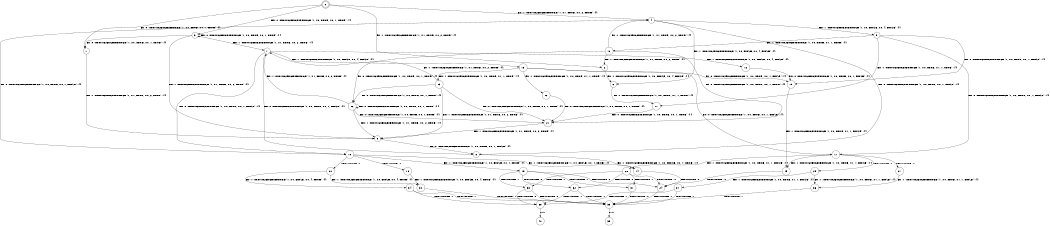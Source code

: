 digraph BCG {
size = "7, 10.5";
center = TRUE;
node [shape = circle];
0 [peripheries = 2];
0 -> 1 [label = "EX !0 !ATOMIC_EXCH_BRANCH (1, +0, TRUE, +0, 1, TRUE) !{}"];
0 -> 2 [label = "EX !1 !ATOMIC_EXCH_BRANCH (1, +1, TRUE, +0, 2, TRUE) !{}"];
0 -> 3 [label = "EX !0 !ATOMIC_EXCH_BRANCH (1, +0, TRUE, +0, 1, TRUE) !{}"];
0 -> 4 [label = "EX !1 !ATOMIC_EXCH_BRANCH (1, +1, TRUE, +0, 2, TRUE) !{}"];
1 -> 5 [label = "EX !1 !ATOMIC_EXCH_BRANCH (1, +1, TRUE, +0, 2, TRUE) !{}"];
2 -> 6 [label = "EX !1 !ATOMIC_EXCH_BRANCH (1, +0, FALSE, +0, 4, FALSE) !{}"];
3 -> 1 [label = "EX !0 !ATOMIC_EXCH_BRANCH (1, +0, TRUE, +0, 1, TRUE) !{}"];
3 -> 5 [label = "EX !1 !ATOMIC_EXCH_BRANCH (1, +1, TRUE, +0, 2, TRUE) !{}"];
3 -> 3 [label = "EX !0 !ATOMIC_EXCH_BRANCH (1, +0, TRUE, +0, 1, TRUE) !{}"];
3 -> 7 [label = "EX !1 !ATOMIC_EXCH_BRANCH (1, +1, TRUE, +0, 2, TRUE) !{}"];
4 -> 6 [label = "EX !1 !ATOMIC_EXCH_BRANCH (1, +0, FALSE, +0, 4, FALSE) !{}"];
4 -> 8 [label = "EX !0 !ATOMIC_EXCH_BRANCH (1, +0, TRUE, +0, 1, FALSE) !{}"];
4 -> 9 [label = "EX !1 !ATOMIC_EXCH_BRANCH (1, +0, FALSE, +0, 4, FALSE) !{}"];
4 -> 10 [label = "EX !0 !ATOMIC_EXCH_BRANCH (1, +0, TRUE, +0, 1, FALSE) !{}"];
5 -> 8 [label = "EX !0 !ATOMIC_EXCH_BRANCH (1, +0, TRUE, +0, 1, FALSE) !{}"];
6 -> 11 [label = "EX !1 !ATOMIC_EXCH_BRANCH (1, +0, TRUE, +1, 1, TRUE) !{}"];
7 -> 8 [label = "EX !0 !ATOMIC_EXCH_BRANCH (1, +0, TRUE, +0, 1, FALSE) !{}"];
7 -> 12 [label = "EX !1 !ATOMIC_EXCH_BRANCH (1, +0, FALSE, +0, 4, FALSE) !{}"];
7 -> 10 [label = "EX !0 !ATOMIC_EXCH_BRANCH (1, +0, TRUE, +0, 1, FALSE) !{}"];
7 -> 13 [label = "EX !1 !ATOMIC_EXCH_BRANCH (1, +0, FALSE, +0, 4, FALSE) !{}"];
8 -> 14 [label = "EX !1 !ATOMIC_EXCH_BRANCH (1, +0, FALSE, +0, 4, TRUE) !{}"];
9 -> 11 [label = "EX !1 !ATOMIC_EXCH_BRANCH (1, +0, TRUE, +1, 1, TRUE) !{}"];
9 -> 15 [label = "EX !0 !ATOMIC_EXCH_BRANCH (1, +0, TRUE, +0, 1, FALSE) !{}"];
9 -> 16 [label = "EX !1 !ATOMIC_EXCH_BRANCH (1, +0, TRUE, +1, 1, TRUE) !{}"];
9 -> 17 [label = "EX !0 !ATOMIC_EXCH_BRANCH (1, +0, TRUE, +0, 1, FALSE) !{}"];
10 -> 14 [label = "EX !1 !ATOMIC_EXCH_BRANCH (1, +0, FALSE, +0, 4, TRUE) !{}"];
10 -> 18 [label = "TERMINATE !0"];
10 -> 19 [label = "EX !1 !ATOMIC_EXCH_BRANCH (1, +0, FALSE, +0, 4, TRUE) !{}"];
10 -> 20 [label = "TERMINATE !0"];
11 -> 21 [label = "EX !0 !ATOMIC_EXCH_BRANCH (1, +0, TRUE, +0, 1, TRUE) !{}"];
12 -> 15 [label = "EX !0 !ATOMIC_EXCH_BRANCH (1, +0, TRUE, +0, 1, FALSE) !{}"];
13 -> 15 [label = "EX !0 !ATOMIC_EXCH_BRANCH (1, +0, TRUE, +0, 1, FALSE) !{}"];
13 -> 22 [label = "EX !1 !ATOMIC_EXCH_BRANCH (1, +0, TRUE, +1, 1, TRUE) !{}"];
13 -> 17 [label = "EX !0 !ATOMIC_EXCH_BRANCH (1, +0, TRUE, +0, 1, FALSE) !{}"];
13 -> 23 [label = "EX !1 !ATOMIC_EXCH_BRANCH (1, +0, TRUE, +1, 1, TRUE) !{}"];
14 -> 24 [label = "TERMINATE !0"];
15 -> 25 [label = "EX !1 !ATOMIC_EXCH_BRANCH (1, +0, TRUE, +1, 1, FALSE) !{}"];
16 -> 2 [label = "EX !1 !ATOMIC_EXCH_BRANCH (1, +1, TRUE, +0, 2, TRUE) !{}"];
16 -> 21 [label = "EX !0 !ATOMIC_EXCH_BRANCH (1, +0, TRUE, +0, 1, TRUE) !{}"];
16 -> 4 [label = "EX !1 !ATOMIC_EXCH_BRANCH (1, +1, TRUE, +0, 2, TRUE) !{}"];
16 -> 26 [label = "EX !0 !ATOMIC_EXCH_BRANCH (1, +0, TRUE, +0, 1, TRUE) !{}"];
17 -> 25 [label = "EX !1 !ATOMIC_EXCH_BRANCH (1, +0, TRUE, +1, 1, FALSE) !{}"];
17 -> 27 [label = "TERMINATE !0"];
17 -> 28 [label = "EX !1 !ATOMIC_EXCH_BRANCH (1, +0, TRUE, +1, 1, FALSE) !{}"];
17 -> 29 [label = "TERMINATE !0"];
18 -> 30 [label = "EX !1 !ATOMIC_EXCH_BRANCH (1, +0, FALSE, +0, 4, TRUE) !{}"];
19 -> 24 [label = "TERMINATE !0"];
19 -> 31 [label = "TERMINATE !1"];
19 -> 32 [label = "TERMINATE !0"];
19 -> 33 [label = "TERMINATE !1"];
20 -> 30 [label = "EX !1 !ATOMIC_EXCH_BRANCH (1, +0, FALSE, +0, 4, TRUE) !{}"];
20 -> 34 [label = "EX !1 !ATOMIC_EXCH_BRANCH (1, +0, FALSE, +0, 4, TRUE) !{}"];
21 -> 5 [label = "EX !1 !ATOMIC_EXCH_BRANCH (1, +1, TRUE, +0, 2, TRUE) !{}"];
22 -> 21 [label = "EX !0 !ATOMIC_EXCH_BRANCH (1, +0, TRUE, +0, 1, TRUE) !{}"];
23 -> 21 [label = "EX !0 !ATOMIC_EXCH_BRANCH (1, +0, TRUE, +0, 1, TRUE) !{}"];
23 -> 5 [label = "EX !1 !ATOMIC_EXCH_BRANCH (1, +1, TRUE, +0, 2, TRUE) !{}"];
23 -> 26 [label = "EX !0 !ATOMIC_EXCH_BRANCH (1, +0, TRUE, +0, 1, TRUE) !{}"];
23 -> 7 [label = "EX !1 !ATOMIC_EXCH_BRANCH (1, +1, TRUE, +0, 2, TRUE) !{}"];
24 -> 35 [label = "TERMINATE !1"];
25 -> 24 [label = "TERMINATE !0"];
26 -> 21 [label = "EX !0 !ATOMIC_EXCH_BRANCH (1, +0, TRUE, +0, 1, TRUE) !{}"];
26 -> 5 [label = "EX !1 !ATOMIC_EXCH_BRANCH (1, +1, TRUE, +0, 2, TRUE) !{}"];
26 -> 26 [label = "EX !0 !ATOMIC_EXCH_BRANCH (1, +0, TRUE, +0, 1, TRUE) !{}"];
26 -> 7 [label = "EX !1 !ATOMIC_EXCH_BRANCH (1, +1, TRUE, +0, 2, TRUE) !{}"];
27 -> 36 [label = "EX !1 !ATOMIC_EXCH_BRANCH (1, +0, TRUE, +1, 1, FALSE) !{}"];
28 -> 24 [label = "TERMINATE !0"];
28 -> 31 [label = "TERMINATE !1"];
28 -> 32 [label = "TERMINATE !0"];
28 -> 33 [label = "TERMINATE !1"];
29 -> 36 [label = "EX !1 !ATOMIC_EXCH_BRANCH (1, +0, TRUE, +1, 1, FALSE) !{}"];
29 -> 37 [label = "EX !1 !ATOMIC_EXCH_BRANCH (1, +0, TRUE, +1, 1, FALSE) !{}"];
30 -> 35 [label = "TERMINATE !1"];
31 -> 35 [label = "TERMINATE !0"];
32 -> 35 [label = "TERMINATE !1"];
32 -> 38 [label = "TERMINATE !1"];
33 -> 35 [label = "TERMINATE !0"];
33 -> 38 [label = "TERMINATE !0"];
34 -> 35 [label = "TERMINATE !1"];
34 -> 38 [label = "TERMINATE !1"];
35 -> 39 [label = "exit"];
36 -> 35 [label = "TERMINATE !1"];
37 -> 35 [label = "TERMINATE !1"];
37 -> 38 [label = "TERMINATE !1"];
38 -> 40 [label = "exit"];
}

